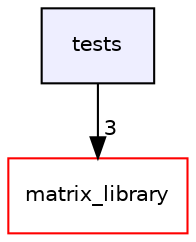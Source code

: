 digraph "tests" {
  compound=true
  node [ fontsize="10", fontname="Helvetica"];
  edge [ labelfontsize="10", labelfontname="Helvetica"];
  dir_59425e443f801f1f2fd8bbe4959a3ccf [shape=box, label="tests", style="filled", fillcolor="#eeeeff", pencolor="black", URL="dir_59425e443f801f1f2fd8bbe4959a3ccf.html"];
  dir_ddd467715ef9a87805666dfe4941b391 [shape=box label="matrix_library" fillcolor="white" style="filled" color="red" URL="dir_ddd467715ef9a87805666dfe4941b391.html"];
  dir_59425e443f801f1f2fd8bbe4959a3ccf->dir_ddd467715ef9a87805666dfe4941b391 [headlabel="3", labeldistance=1.5 headhref="dir_000004_000001.html"];
}

